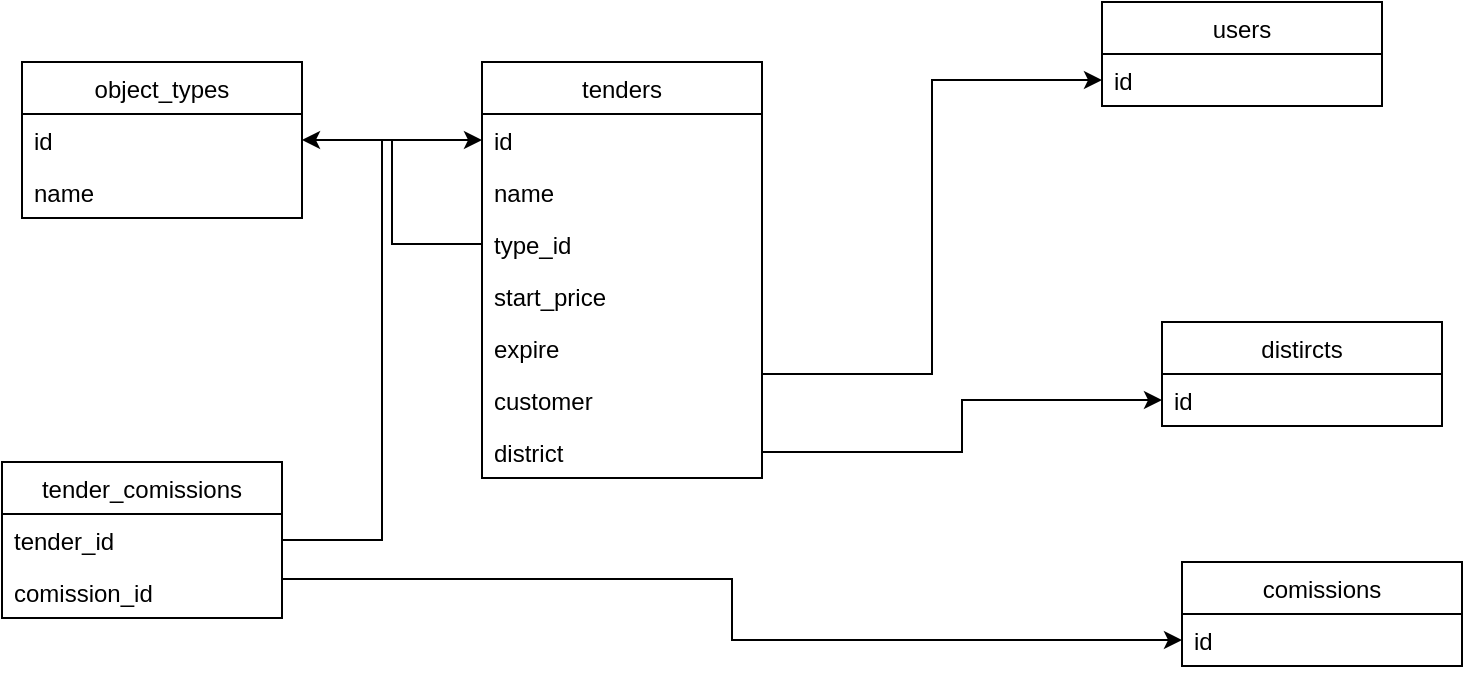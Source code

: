 <mxfile version="13.4.0" type="github"><diagram id="f0hJxzakwSNpByr3mY_u" name="Page-1"><mxGraphModel dx="1422" dy="791" grid="1" gridSize="10" guides="1" tooltips="1" connect="1" arrows="1" fold="1" page="1" pageScale="1" pageWidth="1169" pageHeight="826" math="0" shadow="0"><root><mxCell id="0"/><mxCell id="1" parent="0"/><mxCell id="Qc3qXMpXuVaxtkkgXLjZ-23" style="edgeStyle=orthogonalEdgeStyle;rounded=0;orthogonalLoop=1;jettySize=auto;html=1;exitX=1;exitY=0.75;exitDx=0;exitDy=0;" edge="1" parent="1" source="Qc3qXMpXuVaxtkkgXLjZ-1" target="Qc3qXMpXuVaxtkkgXLjZ-20"><mxGeometry relative="1" as="geometry"/></mxCell><mxCell id="Qc3qXMpXuVaxtkkgXLjZ-1" value="tenders" style="swimlane;fontStyle=0;childLayout=stackLayout;horizontal=1;startSize=26;fillColor=none;horizontalStack=0;resizeParent=1;resizeParentMax=0;resizeLast=0;collapsible=1;marginBottom=0;" vertex="1" parent="1"><mxGeometry x="550" y="70" width="140" height="208" as="geometry"/></mxCell><mxCell id="Qc3qXMpXuVaxtkkgXLjZ-32" value="id" style="text;strokeColor=none;fillColor=none;align=left;verticalAlign=top;spacingLeft=4;spacingRight=4;overflow=hidden;rotatable=0;points=[[0,0.5],[1,0.5]];portConstraint=eastwest;" vertex="1" parent="Qc3qXMpXuVaxtkkgXLjZ-1"><mxGeometry y="26" width="140" height="26" as="geometry"/></mxCell><mxCell id="Qc3qXMpXuVaxtkkgXLjZ-2" value="name" style="text;strokeColor=none;fillColor=none;align=left;verticalAlign=top;spacingLeft=4;spacingRight=4;overflow=hidden;rotatable=0;points=[[0,0.5],[1,0.5]];portConstraint=eastwest;" vertex="1" parent="Qc3qXMpXuVaxtkkgXLjZ-1"><mxGeometry y="52" width="140" height="26" as="geometry"/></mxCell><mxCell id="Qc3qXMpXuVaxtkkgXLjZ-3" value="type_id" style="text;strokeColor=none;fillColor=none;align=left;verticalAlign=top;spacingLeft=4;spacingRight=4;overflow=hidden;rotatable=0;points=[[0,0.5],[1,0.5]];portConstraint=eastwest;" vertex="1" parent="Qc3qXMpXuVaxtkkgXLjZ-1"><mxGeometry y="78" width="140" height="26" as="geometry"/></mxCell><mxCell id="Qc3qXMpXuVaxtkkgXLjZ-4" value="start_price" style="text;strokeColor=none;fillColor=none;align=left;verticalAlign=top;spacingLeft=4;spacingRight=4;overflow=hidden;rotatable=0;points=[[0,0.5],[1,0.5]];portConstraint=eastwest;" vertex="1" parent="Qc3qXMpXuVaxtkkgXLjZ-1"><mxGeometry y="104" width="140" height="26" as="geometry"/></mxCell><mxCell id="Qc3qXMpXuVaxtkkgXLjZ-10" value="expire" style="text;strokeColor=none;fillColor=none;align=left;verticalAlign=top;spacingLeft=4;spacingRight=4;overflow=hidden;rotatable=0;points=[[0,0.5],[1,0.5]];portConstraint=eastwest;" vertex="1" parent="Qc3qXMpXuVaxtkkgXLjZ-1"><mxGeometry y="130" width="140" height="26" as="geometry"/></mxCell><mxCell id="Qc3qXMpXuVaxtkkgXLjZ-11" value="customer" style="text;strokeColor=none;fillColor=none;align=left;verticalAlign=top;spacingLeft=4;spacingRight=4;overflow=hidden;rotatable=0;points=[[0,0.5],[1,0.5]];portConstraint=eastwest;" vertex="1" parent="Qc3qXMpXuVaxtkkgXLjZ-1"><mxGeometry y="156" width="140" height="26" as="geometry"/></mxCell><mxCell id="Qc3qXMpXuVaxtkkgXLjZ-18" value="district" style="text;strokeColor=none;fillColor=none;align=left;verticalAlign=top;spacingLeft=4;spacingRight=4;overflow=hidden;rotatable=0;points=[[0,0.5],[1,0.5]];portConstraint=eastwest;" vertex="1" parent="Qc3qXMpXuVaxtkkgXLjZ-1"><mxGeometry y="182" width="140" height="26" as="geometry"/></mxCell><mxCell id="Qc3qXMpXuVaxtkkgXLjZ-5" value="object_types" style="swimlane;fontStyle=0;childLayout=stackLayout;horizontal=1;startSize=26;fillColor=none;horizontalStack=0;resizeParent=1;resizeParentMax=0;resizeLast=0;collapsible=1;marginBottom=0;" vertex="1" parent="1"><mxGeometry x="320" y="70" width="140" height="78" as="geometry"/></mxCell><mxCell id="Qc3qXMpXuVaxtkkgXLjZ-6" value="id" style="text;strokeColor=none;fillColor=none;align=left;verticalAlign=top;spacingLeft=4;spacingRight=4;overflow=hidden;rotatable=0;points=[[0,0.5],[1,0.5]];portConstraint=eastwest;" vertex="1" parent="Qc3qXMpXuVaxtkkgXLjZ-5"><mxGeometry y="26" width="140" height="26" as="geometry"/></mxCell><mxCell id="Qc3qXMpXuVaxtkkgXLjZ-7" value="name" style="text;strokeColor=none;fillColor=none;align=left;verticalAlign=top;spacingLeft=4;spacingRight=4;overflow=hidden;rotatable=0;points=[[0,0.5],[1,0.5]];portConstraint=eastwest;" vertex="1" parent="Qc3qXMpXuVaxtkkgXLjZ-5"><mxGeometry y="52" width="140" height="26" as="geometry"/></mxCell><mxCell id="Qc3qXMpXuVaxtkkgXLjZ-9" style="edgeStyle=orthogonalEdgeStyle;rounded=0;orthogonalLoop=1;jettySize=auto;html=1;exitX=0;exitY=0.5;exitDx=0;exitDy=0;" edge="1" parent="1" source="Qc3qXMpXuVaxtkkgXLjZ-3" target="Qc3qXMpXuVaxtkkgXLjZ-6"><mxGeometry relative="1" as="geometry"/></mxCell><mxCell id="Qc3qXMpXuVaxtkkgXLjZ-19" value="users" style="swimlane;fontStyle=0;childLayout=stackLayout;horizontal=1;startSize=26;fillColor=none;horizontalStack=0;resizeParent=1;resizeParentMax=0;resizeLast=0;collapsible=1;marginBottom=0;" vertex="1" parent="1"><mxGeometry x="860" y="40" width="140" height="52" as="geometry"/></mxCell><mxCell id="Qc3qXMpXuVaxtkkgXLjZ-20" value="id" style="text;strokeColor=none;fillColor=none;align=left;verticalAlign=top;spacingLeft=4;spacingRight=4;overflow=hidden;rotatable=0;points=[[0,0.5],[1,0.5]];portConstraint=eastwest;" vertex="1" parent="Qc3qXMpXuVaxtkkgXLjZ-19"><mxGeometry y="26" width="140" height="26" as="geometry"/></mxCell><mxCell id="Qc3qXMpXuVaxtkkgXLjZ-24" value="distircts" style="swimlane;fontStyle=0;childLayout=stackLayout;horizontal=1;startSize=26;fillColor=none;horizontalStack=0;resizeParent=1;resizeParentMax=0;resizeLast=0;collapsible=1;marginBottom=0;" vertex="1" parent="1"><mxGeometry x="890" y="200" width="140" height="52" as="geometry"/></mxCell><mxCell id="Qc3qXMpXuVaxtkkgXLjZ-25" value="id" style="text;strokeColor=none;fillColor=none;align=left;verticalAlign=top;spacingLeft=4;spacingRight=4;overflow=hidden;rotatable=0;points=[[0,0.5],[1,0.5]];portConstraint=eastwest;" vertex="1" parent="Qc3qXMpXuVaxtkkgXLjZ-24"><mxGeometry y="26" width="140" height="26" as="geometry"/></mxCell><mxCell id="Qc3qXMpXuVaxtkkgXLjZ-26" style="edgeStyle=orthogonalEdgeStyle;rounded=0;orthogonalLoop=1;jettySize=auto;html=1;exitX=1;exitY=0.5;exitDx=0;exitDy=0;entryX=0;entryY=0.5;entryDx=0;entryDy=0;" edge="1" parent="1" source="Qc3qXMpXuVaxtkkgXLjZ-18" target="Qc3qXMpXuVaxtkkgXLjZ-25"><mxGeometry relative="1" as="geometry"/></mxCell><mxCell id="Qc3qXMpXuVaxtkkgXLjZ-27" value="comissions" style="swimlane;fontStyle=0;childLayout=stackLayout;horizontal=1;startSize=26;fillColor=none;horizontalStack=0;resizeParent=1;resizeParentMax=0;resizeLast=0;collapsible=1;marginBottom=0;" vertex="1" parent="1"><mxGeometry x="900" y="320" width="140" height="52" as="geometry"/></mxCell><mxCell id="Qc3qXMpXuVaxtkkgXLjZ-28" value="id" style="text;strokeColor=none;fillColor=none;align=left;verticalAlign=top;spacingLeft=4;spacingRight=4;overflow=hidden;rotatable=0;points=[[0,0.5],[1,0.5]];portConstraint=eastwest;" vertex="1" parent="Qc3qXMpXuVaxtkkgXLjZ-27"><mxGeometry y="26" width="140" height="26" as="geometry"/></mxCell><mxCell id="Qc3qXMpXuVaxtkkgXLjZ-34" style="edgeStyle=orthogonalEdgeStyle;rounded=0;orthogonalLoop=1;jettySize=auto;html=1;exitX=1;exitY=0.75;exitDx=0;exitDy=0;entryX=0;entryY=0.5;entryDx=0;entryDy=0;" edge="1" parent="1" source="Qc3qXMpXuVaxtkkgXLjZ-29" target="Qc3qXMpXuVaxtkkgXLjZ-28"><mxGeometry relative="1" as="geometry"/></mxCell><mxCell id="Qc3qXMpXuVaxtkkgXLjZ-29" value="tender_comissions" style="swimlane;fontStyle=0;childLayout=stackLayout;horizontal=1;startSize=26;fillColor=none;horizontalStack=0;resizeParent=1;resizeParentMax=0;resizeLast=0;collapsible=1;marginBottom=0;" vertex="1" parent="1"><mxGeometry x="310" y="270" width="140" height="78" as="geometry"/></mxCell><mxCell id="Qc3qXMpXuVaxtkkgXLjZ-30" value="tender_id" style="text;strokeColor=none;fillColor=none;align=left;verticalAlign=top;spacingLeft=4;spacingRight=4;overflow=hidden;rotatable=0;points=[[0,0.5],[1,0.5]];portConstraint=eastwest;" vertex="1" parent="Qc3qXMpXuVaxtkkgXLjZ-29"><mxGeometry y="26" width="140" height="26" as="geometry"/></mxCell><mxCell id="Qc3qXMpXuVaxtkkgXLjZ-31" value="comission_id" style="text;strokeColor=none;fillColor=none;align=left;verticalAlign=top;spacingLeft=4;spacingRight=4;overflow=hidden;rotatable=0;points=[[0,0.5],[1,0.5]];portConstraint=eastwest;" vertex="1" parent="Qc3qXMpXuVaxtkkgXLjZ-29"><mxGeometry y="52" width="140" height="26" as="geometry"/></mxCell><mxCell id="Qc3qXMpXuVaxtkkgXLjZ-33" style="edgeStyle=orthogonalEdgeStyle;rounded=0;orthogonalLoop=1;jettySize=auto;html=1;exitX=1;exitY=0.5;exitDx=0;exitDy=0;entryX=0;entryY=0.5;entryDx=0;entryDy=0;" edge="1" parent="1" source="Qc3qXMpXuVaxtkkgXLjZ-30" target="Qc3qXMpXuVaxtkkgXLjZ-32"><mxGeometry relative="1" as="geometry"/></mxCell></root></mxGraphModel></diagram></mxfile>
